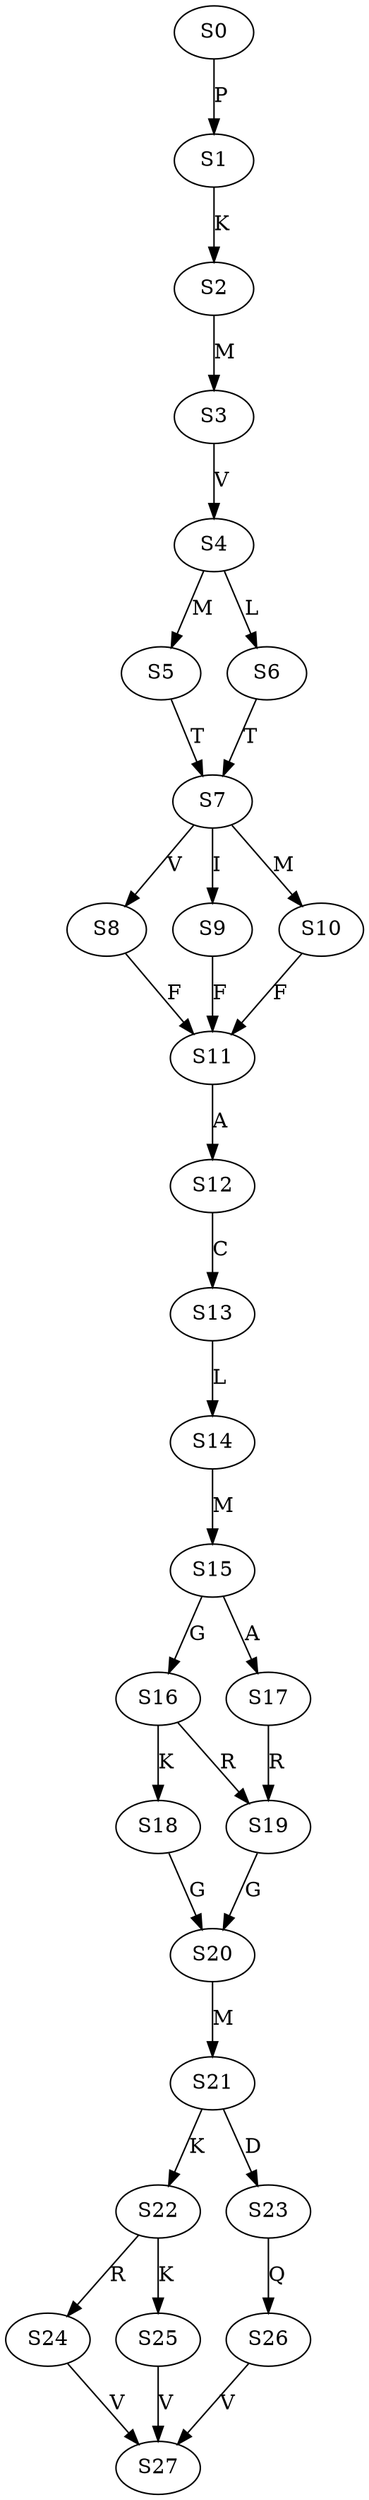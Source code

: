 strict digraph  {
	S0 -> S1 [ label = P ];
	S1 -> S2 [ label = K ];
	S2 -> S3 [ label = M ];
	S3 -> S4 [ label = V ];
	S4 -> S5 [ label = M ];
	S4 -> S6 [ label = L ];
	S5 -> S7 [ label = T ];
	S6 -> S7 [ label = T ];
	S7 -> S8 [ label = V ];
	S7 -> S9 [ label = I ];
	S7 -> S10 [ label = M ];
	S8 -> S11 [ label = F ];
	S9 -> S11 [ label = F ];
	S10 -> S11 [ label = F ];
	S11 -> S12 [ label = A ];
	S12 -> S13 [ label = C ];
	S13 -> S14 [ label = L ];
	S14 -> S15 [ label = M ];
	S15 -> S16 [ label = G ];
	S15 -> S17 [ label = A ];
	S16 -> S18 [ label = K ];
	S16 -> S19 [ label = R ];
	S17 -> S19 [ label = R ];
	S18 -> S20 [ label = G ];
	S19 -> S20 [ label = G ];
	S20 -> S21 [ label = M ];
	S21 -> S22 [ label = K ];
	S21 -> S23 [ label = D ];
	S22 -> S24 [ label = R ];
	S22 -> S25 [ label = K ];
	S23 -> S26 [ label = Q ];
	S24 -> S27 [ label = V ];
	S25 -> S27 [ label = V ];
	S26 -> S27 [ label = V ];
}
